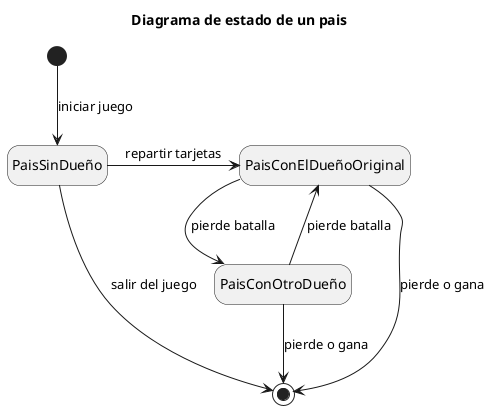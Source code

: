 @startuml
Title Diagrama de estado de un pais
hide empty description
[*] --> PaisSinDueño: iniciar juego
PaisSinDueño--> [*]: salir del juego

PaisSinDueño-> PaisConElDueñoOriginal: repartir tarjetas
PaisConElDueñoOriginal--> [*]: pierde o gana
PaisConElDueñoOriginal--> PaisConOtroDueño: pierde batalla
PaisConOtroDueño--> PaisConElDueñoOriginal: pierde batalla
PaisConOtroDueño--> [*]: pierde o gana
@enduml